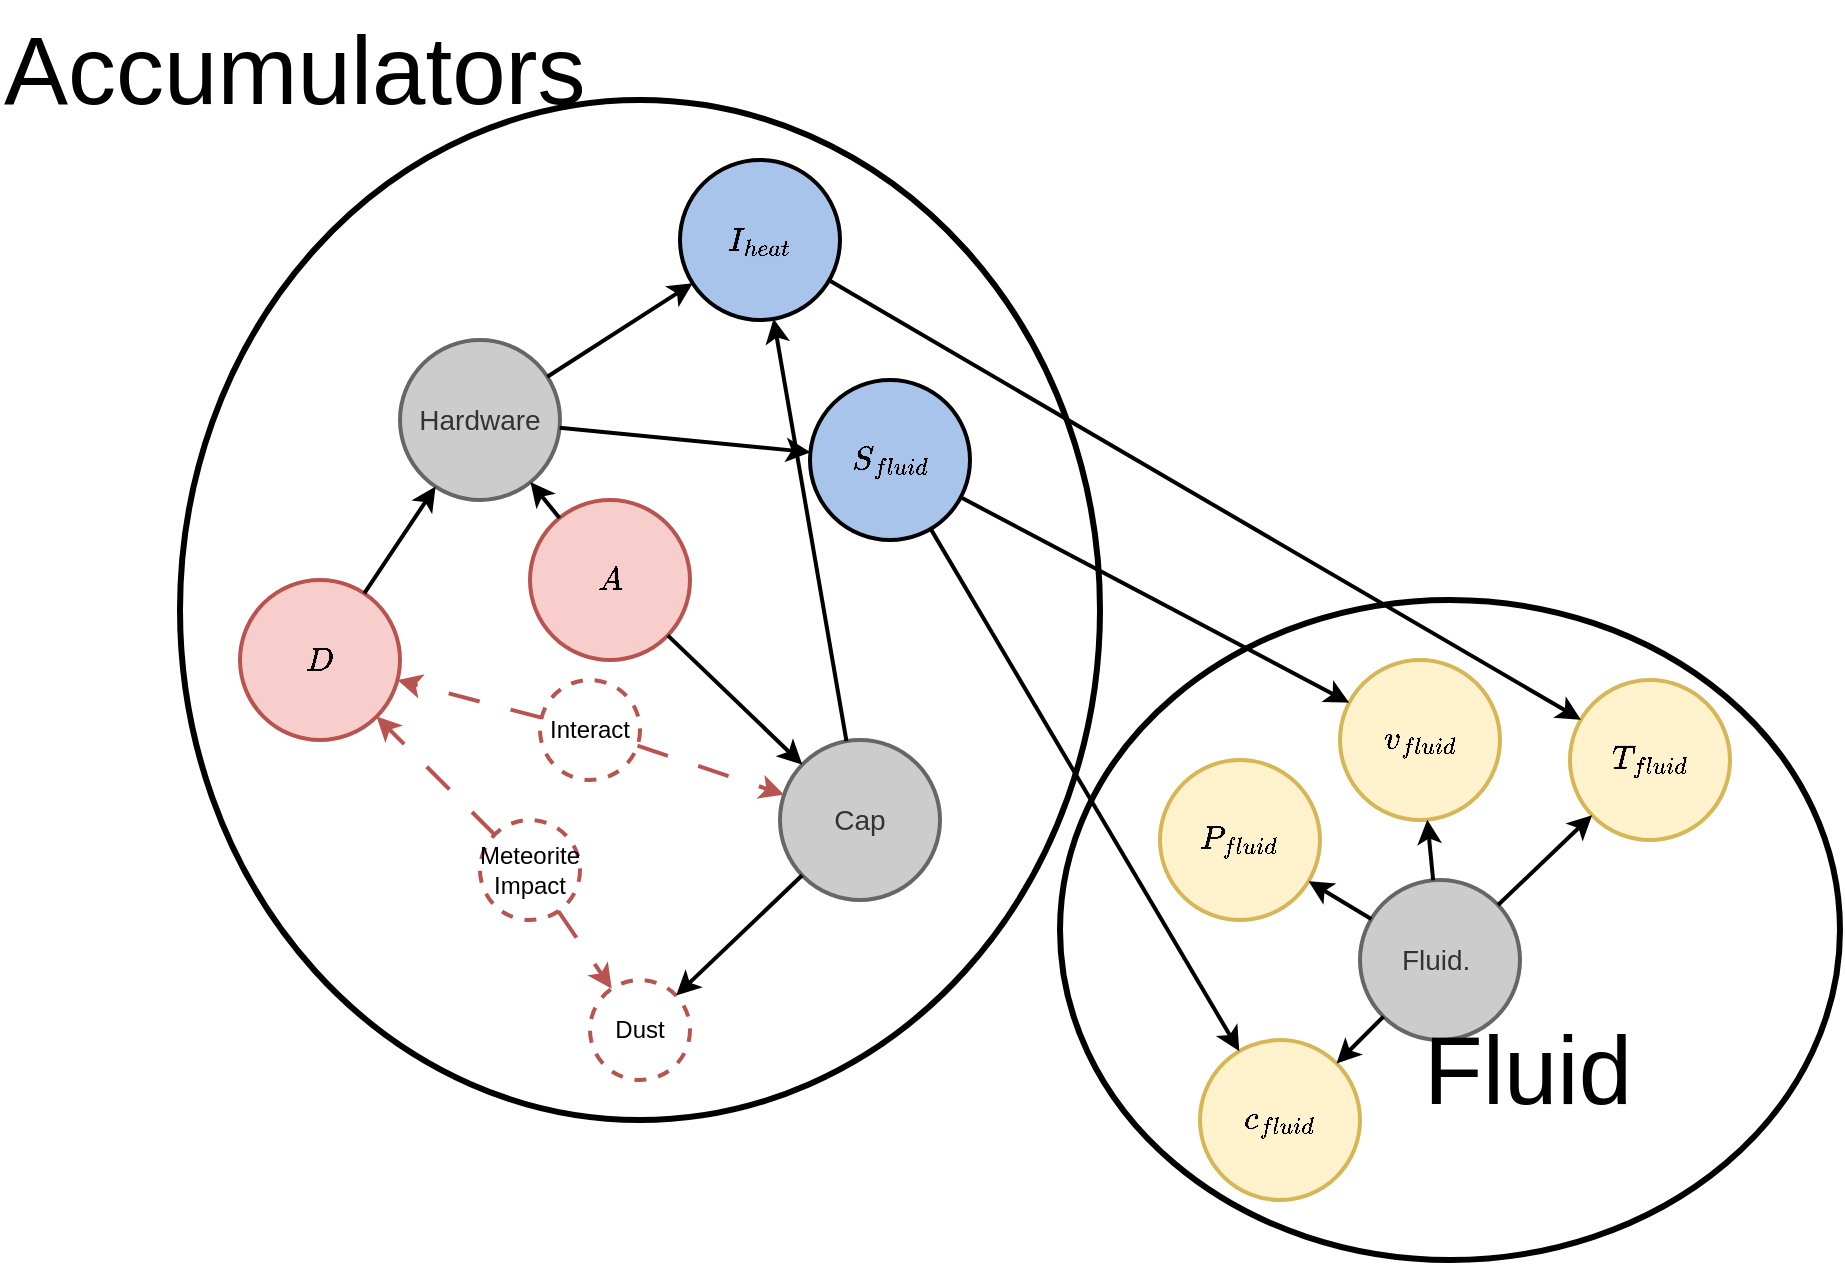 <mxfile version="23.0.2" type="device">
  <diagram id="5auT1pZQq8zJFN32j985" name="Accumulator - C">
    <mxGraphModel dx="-2576" dy="2007" grid="1" gridSize="10" guides="1" tooltips="1" connect="1" arrows="1" fold="1" page="1" pageScale="1" pageWidth="850" pageHeight="1100" math="1" shadow="0">
      <root>
        <mxCell id="0" />
        <mxCell id="1" parent="0" />
        <mxCell id="OwQJQt4M9SmtbP7dzZ0T-31" value="" style="ellipse;whiteSpace=wrap;html=1;strokeWidth=3;" parent="1" vertex="1">
          <mxGeometry x="4800" y="250" width="390" height="330" as="geometry" />
        </mxCell>
        <mxCell id="OwQJQt4M9SmtbP7dzZ0T-29" value="" style="ellipse;whiteSpace=wrap;html=1;strokeWidth=3;" parent="1" vertex="1">
          <mxGeometry x="4360" width="460" height="510" as="geometry" />
        </mxCell>
        <mxCell id="OwQJQt4M9SmtbP7dzZ0T-1" value="&lt;font style=&quot;font-size: 14px;&quot;&gt;Hardware&lt;/font&gt;" style="ellipse;whiteSpace=wrap;html=1;aspect=fixed;fillColor=#CCCCCC;strokeColor=#666666;strokeWidth=2;fontColor=#333333;" parent="1" vertex="1">
          <mxGeometry x="4470" y="120" width="80" height="80" as="geometry" />
        </mxCell>
        <mxCell id="OwQJQt4M9SmtbP7dzZ0T-2" value="&lt;font style=&quot;font-size: 14px;&quot;&gt;$$A$$&lt;/font&gt;" style="ellipse;whiteSpace=wrap;html=1;aspect=fixed;fillColor=#f8cecc;strokeColor=#b85450;strokeWidth=2;" parent="1" vertex="1">
          <mxGeometry x="4535" y="200" width="80" height="80" as="geometry" />
        </mxCell>
        <mxCell id="OwQJQt4M9SmtbP7dzZ0T-3" value="&lt;font style=&quot;font-size: 14px;&quot;&gt;$$D$$&lt;/font&gt;" style="ellipse;whiteSpace=wrap;html=1;aspect=fixed;fillColor=#f8cecc;strokeColor=#b85450;strokeWidth=2;" parent="1" vertex="1">
          <mxGeometry x="4390" y="240" width="80" height="80" as="geometry" />
        </mxCell>
        <mxCell id="OwQJQt4M9SmtbP7dzZ0T-4" value="" style="endArrow=classic;html=1;rounded=0;strokeWidth=2;" parent="1" source="OwQJQt4M9SmtbP7dzZ0T-2" target="OwQJQt4M9SmtbP7dzZ0T-1" edge="1">
          <mxGeometry width="50" height="50" relative="1" as="geometry">
            <mxPoint x="4501" y="329" as="sourcePoint" />
            <mxPoint x="4529" y="306" as="targetPoint" />
          </mxGeometry>
        </mxCell>
        <mxCell id="OwQJQt4M9SmtbP7dzZ0T-5" value="" style="endArrow=classic;html=1;rounded=0;strokeWidth=2;" parent="1" source="OwQJQt4M9SmtbP7dzZ0T-3" target="OwQJQt4M9SmtbP7dzZ0T-1" edge="1">
          <mxGeometry width="50" height="50" relative="1" as="geometry">
            <mxPoint x="4500" y="283" as="sourcePoint" />
            <mxPoint x="4530" y="286" as="targetPoint" />
          </mxGeometry>
        </mxCell>
        <mxCell id="OwQJQt4M9SmtbP7dzZ0T-6" value="&lt;font style=&quot;font-size: 12px;&quot;&gt;Meteorite Impact&lt;/font&gt;" style="ellipse;whiteSpace=wrap;html=1;aspect=fixed;strokeWidth=2;strokeColor=#b85450;fillColor=#ffffff;dashed=1;rotation=0;" parent="1" vertex="1">
          <mxGeometry x="4510" y="360" width="50" height="50" as="geometry" />
        </mxCell>
        <mxCell id="OwQJQt4M9SmtbP7dzZ0T-7" value="" style="endArrow=classic;html=1;rounded=0;strokeColor=#B85450;dashed=1;dashPattern=8 8;strokeWidth=2;" parent="1" source="OwQJQt4M9SmtbP7dzZ0T-6" target="OwQJQt4M9SmtbP7dzZ0T-3" edge="1">
          <mxGeometry width="50" height="50" relative="1" as="geometry">
            <mxPoint x="4240" y="420" as="sourcePoint" />
            <mxPoint x="4456" y="410" as="targetPoint" />
          </mxGeometry>
        </mxCell>
        <mxCell id="OwQJQt4M9SmtbP7dzZ0T-8" value="&lt;font style=&quot;font-size: 14px;&quot;&gt;$$S_{fluid}$$&lt;/font&gt;" style="ellipse;whiteSpace=wrap;html=1;aspect=fixed;fillColor=#A9C4EB;strokeWidth=2;" parent="1" vertex="1">
          <mxGeometry x="4675" y="140" width="80" height="80" as="geometry" />
        </mxCell>
        <mxCell id="OwQJQt4M9SmtbP7dzZ0T-9" value="" style="endArrow=classic;html=1;rounded=0;strokeWidth=2;" parent="1" source="OwQJQt4M9SmtbP7dzZ0T-1" target="OwQJQt4M9SmtbP7dzZ0T-8" edge="1">
          <mxGeometry width="50" height="50" relative="1" as="geometry">
            <mxPoint x="4538" y="354" as="sourcePoint" />
            <mxPoint x="4552" y="326" as="targetPoint" />
          </mxGeometry>
        </mxCell>
        <mxCell id="OwQJQt4M9SmtbP7dzZ0T-10" value="&lt;font style=&quot;font-size: 12px;&quot;&gt;Dust&lt;/font&gt;" style="ellipse;whiteSpace=wrap;html=1;aspect=fixed;strokeWidth=2;strokeColor=#b85450;fillColor=#ffffff;dashed=1;" parent="1" vertex="1">
          <mxGeometry x="4565" y="440" width="50" height="50" as="geometry" />
        </mxCell>
        <mxCell id="OwQJQt4M9SmtbP7dzZ0T-11" value="" style="endArrow=classic;html=1;rounded=0;strokeColor=#B85450;dashed=1;dashPattern=8 8;strokeWidth=2;" parent="1" source="OwQJQt4M9SmtbP7dzZ0T-6" target="OwQJQt4M9SmtbP7dzZ0T-10" edge="1">
          <mxGeometry width="50" height="50" relative="1" as="geometry">
            <mxPoint x="4487" y="453" as="sourcePoint" />
            <mxPoint x="4501" y="425" as="targetPoint" />
          </mxGeometry>
        </mxCell>
        <mxCell id="OwQJQt4M9SmtbP7dzZ0T-12" value="&lt;font style=&quot;font-size: 14px;&quot;&gt;Cap&lt;/font&gt;" style="ellipse;whiteSpace=wrap;html=1;aspect=fixed;fillColor=#CCCCCC;strokeColor=#666666;strokeWidth=2;fontColor=#333333;" parent="1" vertex="1">
          <mxGeometry x="4660" y="320" width="80" height="80" as="geometry" />
        </mxCell>
        <mxCell id="OwQJQt4M9SmtbP7dzZ0T-13" value="&lt;font style=&quot;font-size: 14px;&quot;&gt;Fluid.&amp;nbsp;&lt;/font&gt;" style="ellipse;whiteSpace=wrap;html=1;aspect=fixed;fillColor=#CCCCCC;strokeColor=#666666;strokeWidth=2;fontColor=#333333;" parent="1" vertex="1">
          <mxGeometry x="4950" y="390" width="80" height="80" as="geometry" />
        </mxCell>
        <mxCell id="OwQJQt4M9SmtbP7dzZ0T-15" value="&lt;font style=&quot;font-size: 14px;&quot;&gt;$$c_{fluid}$$&lt;/font&gt;" style="ellipse;whiteSpace=wrap;html=1;aspect=fixed;strokeWidth=2;strokeColor=#d6b656;fillColor=#fff2cc;direction=south;rotation=0;" parent="1" vertex="1">
          <mxGeometry x="4870" y="470" width="80" height="80" as="geometry" />
        </mxCell>
        <mxCell id="OwQJQt4M9SmtbP7dzZ0T-16" value="&lt;font style=&quot;font-size: 14px;&quot;&gt;$$v_{fluid}$$&lt;/font&gt;" style="ellipse;whiteSpace=wrap;html=1;aspect=fixed;strokeWidth=2;strokeColor=#d6b656;fillColor=#fff2cc;direction=south;rotation=0;" parent="1" vertex="1">
          <mxGeometry x="4940" y="280" width="80" height="80" as="geometry" />
        </mxCell>
        <mxCell id="OwQJQt4M9SmtbP7dzZ0T-19" value="" style="endArrow=classic;html=1;rounded=0;strokeWidth=2;" parent="1" source="OwQJQt4M9SmtbP7dzZ0T-13" target="OwQJQt4M9SmtbP7dzZ0T-15" edge="1">
          <mxGeometry width="50" height="50" relative="1" as="geometry">
            <mxPoint x="4676" y="400" as="sourcePoint" />
            <mxPoint x="4703" y="430" as="targetPoint" />
          </mxGeometry>
        </mxCell>
        <mxCell id="OwQJQt4M9SmtbP7dzZ0T-20" value="" style="endArrow=classic;html=1;rounded=0;strokeWidth=2;" parent="1" source="OwQJQt4M9SmtbP7dzZ0T-13" target="OwQJQt4M9SmtbP7dzZ0T-16" edge="1">
          <mxGeometry width="50" height="50" relative="1" as="geometry">
            <mxPoint x="4750" y="389" as="sourcePoint" />
            <mxPoint x="4741" y="421" as="targetPoint" />
          </mxGeometry>
        </mxCell>
        <mxCell id="OwQJQt4M9SmtbP7dzZ0T-24" value="" style="endArrow=classic;html=1;rounded=0;strokeWidth=2;" parent="1" source="OwQJQt4M9SmtbP7dzZ0T-8" target="OwQJQt4M9SmtbP7dzZ0T-16" edge="1">
          <mxGeometry width="50" height="50" relative="1" as="geometry">
            <mxPoint x="4605" y="271" as="sourcePoint" />
            <mxPoint x="4645" y="249" as="targetPoint" />
          </mxGeometry>
        </mxCell>
        <mxCell id="OwQJQt4M9SmtbP7dzZ0T-26" value="&lt;font style=&quot;font-size: 12px;&quot;&gt;Interact&lt;/font&gt;" style="ellipse;whiteSpace=wrap;html=1;aspect=fixed;strokeWidth=2;strokeColor=#b85450;fillColor=#ffffff;dashed=1;" parent="1" vertex="1">
          <mxGeometry x="4540" y="290" width="50" height="50" as="geometry" />
        </mxCell>
        <mxCell id="OwQJQt4M9SmtbP7dzZ0T-27" value="" style="endArrow=classic;html=1;rounded=0;strokeColor=#B85450;dashed=1;dashPattern=8 8;strokeWidth=2;" parent="1" source="OwQJQt4M9SmtbP7dzZ0T-26" target="OwQJQt4M9SmtbP7dzZ0T-3" edge="1">
          <mxGeometry width="50" height="50" relative="1" as="geometry">
            <mxPoint x="4601" y="409" as="sourcePoint" />
            <mxPoint x="4559" y="399" as="targetPoint" />
          </mxGeometry>
        </mxCell>
        <mxCell id="OwQJQt4M9SmtbP7dzZ0T-28" value="" style="endArrow=classic;html=1;rounded=0;strokeColor=#B85450;dashed=1;dashPattern=8 8;strokeWidth=2;" parent="1" source="OwQJQt4M9SmtbP7dzZ0T-26" target="OwQJQt4M9SmtbP7dzZ0T-12" edge="1">
          <mxGeometry width="50" height="50" relative="1" as="geometry">
            <mxPoint x="4592" y="364" as="sourcePoint" />
            <mxPoint x="4558" y="376" as="targetPoint" />
          </mxGeometry>
        </mxCell>
        <mxCell id="OwQJQt4M9SmtbP7dzZ0T-30" value="&lt;div style=&quot;text-align: center;&quot;&gt;&lt;font style=&quot;font-size: 48px;&quot;&gt;Accumulators&lt;/font&gt;&lt;/div&gt;" style="text;whiteSpace=wrap;html=1;fillColor=none;" parent="1" vertex="1">
          <mxGeometry x="4270" y="-50" width="155" height="40" as="geometry" />
        </mxCell>
        <mxCell id="MFMVtoz-50z4-C69qu-x-1" value="&lt;div style=&quot;text-align: center;&quot;&gt;&lt;font style=&quot;font-size: 48px;&quot;&gt;Fluid&lt;/font&gt;&lt;/div&gt;" style="text;whiteSpace=wrap;html=1;fillColor=none;" parent="1" vertex="1">
          <mxGeometry x="4980" y="450" width="155" height="40" as="geometry" />
        </mxCell>
        <mxCell id="MFMVtoz-50z4-C69qu-x-6" value="&lt;font style=&quot;font-size: 14px;&quot;&gt;$$P_{fluid}$$&lt;/font&gt;" style="ellipse;whiteSpace=wrap;html=1;aspect=fixed;strokeWidth=2;strokeColor=#d6b656;fillColor=#fff2cc;direction=south;rotation=0;" parent="1" vertex="1">
          <mxGeometry x="4850" y="330" width="80" height="80" as="geometry" />
        </mxCell>
        <mxCell id="MFMVtoz-50z4-C69qu-x-7" value="" style="endArrow=classic;html=1;rounded=0;strokeWidth=2;" parent="1" source="OwQJQt4M9SmtbP7dzZ0T-13" target="MFMVtoz-50z4-C69qu-x-6" edge="1">
          <mxGeometry width="50" height="50" relative="1" as="geometry">
            <mxPoint x="4972" y="468" as="sourcePoint" />
            <mxPoint x="4948" y="492" as="targetPoint" />
          </mxGeometry>
        </mxCell>
        <mxCell id="MFMVtoz-50z4-C69qu-x-10" value="" style="endArrow=classic;html=1;rounded=0;strokeWidth=2;" parent="1" source="OwQJQt4M9SmtbP7dzZ0T-12" target="OwQJQt4M9SmtbP7dzZ0T-10" edge="1">
          <mxGeometry width="50" height="50" relative="1" as="geometry">
            <mxPoint x="4590" y="478" as="sourcePoint" />
            <mxPoint x="4880" y="515" as="targetPoint" />
          </mxGeometry>
        </mxCell>
        <mxCell id="MFMVtoz-50z4-C69qu-x-15" value="" style="endArrow=classic;html=1;rounded=0;strokeWidth=2;" parent="1" source="OwQJQt4M9SmtbP7dzZ0T-2" target="OwQJQt4M9SmtbP7dzZ0T-12" edge="1">
          <mxGeometry width="50" height="50" relative="1" as="geometry">
            <mxPoint x="4580" y="224" as="sourcePoint" />
            <mxPoint x="4550" y="197" as="targetPoint" />
          </mxGeometry>
        </mxCell>
        <mxCell id="MFMVtoz-50z4-C69qu-x-16" value="&lt;font style=&quot;font-size: 14px;&quot;&gt;$$I_{heat}$$&lt;/font&gt;" style="ellipse;whiteSpace=wrap;html=1;aspect=fixed;fillColor=#A9C4EB;strokeWidth=2;" parent="1" vertex="1">
          <mxGeometry x="4610" y="30" width="80" height="80" as="geometry" />
        </mxCell>
        <mxCell id="MFMVtoz-50z4-C69qu-x-17" value="" style="endArrow=classic;html=1;rounded=0;strokeWidth=2;" parent="1" source="OwQJQt4M9SmtbP7dzZ0T-1" target="MFMVtoz-50z4-C69qu-x-16" edge="1">
          <mxGeometry width="50" height="50" relative="1" as="geometry">
            <mxPoint x="4555" y="152" as="sourcePoint" />
            <mxPoint x="4640" y="108" as="targetPoint" />
          </mxGeometry>
        </mxCell>
        <mxCell id="MFMVtoz-50z4-C69qu-x-18" value="" style="endArrow=classic;html=1;rounded=0;strokeWidth=2;" parent="1" source="OwQJQt4M9SmtbP7dzZ0T-12" target="MFMVtoz-50z4-C69qu-x-16" edge="1">
          <mxGeometry width="50" height="50" relative="1" as="geometry">
            <mxPoint x="4535" y="133" as="sourcePoint" />
            <mxPoint x="4545" y="107" as="targetPoint" />
          </mxGeometry>
        </mxCell>
        <mxCell id="FrMdALDXAwFC3hg3QH-c-1" value="&lt;font style=&quot;font-size: 14px;&quot;&gt;$$T_{fluid}$$&lt;/font&gt;" style="ellipse;whiteSpace=wrap;html=1;aspect=fixed;strokeWidth=2;strokeColor=#d6b656;fillColor=#fff2cc;direction=south;rotation=0;" parent="1" vertex="1">
          <mxGeometry x="5055" y="290" width="80" height="80" as="geometry" />
        </mxCell>
        <mxCell id="FrMdALDXAwFC3hg3QH-c-2" value="" style="endArrow=classic;html=1;rounded=0;strokeWidth=2;" parent="1" source="MFMVtoz-50z4-C69qu-x-16" target="FrMdALDXAwFC3hg3QH-c-1" edge="1">
          <mxGeometry width="50" height="50" relative="1" as="geometry">
            <mxPoint x="4560" y="174" as="sourcePoint" />
            <mxPoint x="4685" y="186" as="targetPoint" />
          </mxGeometry>
        </mxCell>
        <mxCell id="FrMdALDXAwFC3hg3QH-c-3" value="" style="endArrow=classic;html=1;rounded=0;strokeWidth=2;" parent="1" source="OwQJQt4M9SmtbP7dzZ0T-13" target="FrMdALDXAwFC3hg3QH-c-1" edge="1">
          <mxGeometry width="50" height="50" relative="1" as="geometry">
            <mxPoint x="4997" y="400" as="sourcePoint" />
            <mxPoint x="4994" y="370" as="targetPoint" />
          </mxGeometry>
        </mxCell>
        <mxCell id="7I_T6I6W9RKnv8SaZ6ap-1" value="" style="endArrow=classic;html=1;rounded=0;strokeWidth=2;" parent="1" source="OwQJQt4M9SmtbP7dzZ0T-8" target="OwQJQt4M9SmtbP7dzZ0T-15" edge="1">
          <mxGeometry width="50" height="50" relative="1" as="geometry">
            <mxPoint x="4760" y="209" as="sourcePoint" />
            <mxPoint x="4955" y="311" as="targetPoint" />
          </mxGeometry>
        </mxCell>
      </root>
    </mxGraphModel>
  </diagram>
</mxfile>
